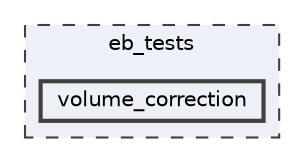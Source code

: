 digraph "/Users/marc/Developer/EGSnrc/HEN_HOUSE/user_codes/egs_brachy/egs_brachy/eb_tests/volume_correction"
{
 // LATEX_PDF_SIZE
  bgcolor="transparent";
  edge [fontname=Helvetica,fontsize=10,labelfontname=Helvetica,labelfontsize=10];
  node [fontname=Helvetica,fontsize=10,shape=box,height=0.2,width=0.4];
  compound=true
  subgraph clusterdir_c28d9f9e47a4b1e1799ddc7c63b84293 {
    graph [ bgcolor="#edf0f7", pencolor="grey25", label="eb_tests", fontname=Helvetica,fontsize=10 style="filled,dashed", URL="dir_c28d9f9e47a4b1e1799ddc7c63b84293.html",tooltip=""]
  dir_b6cd5d175356204997d1013d4b55c62b [label="volume_correction", fillcolor="#edf0f7", color="grey25", style="filled,bold", URL="dir_b6cd5d175356204997d1013d4b55c62b.html",tooltip=""];
  }
}
